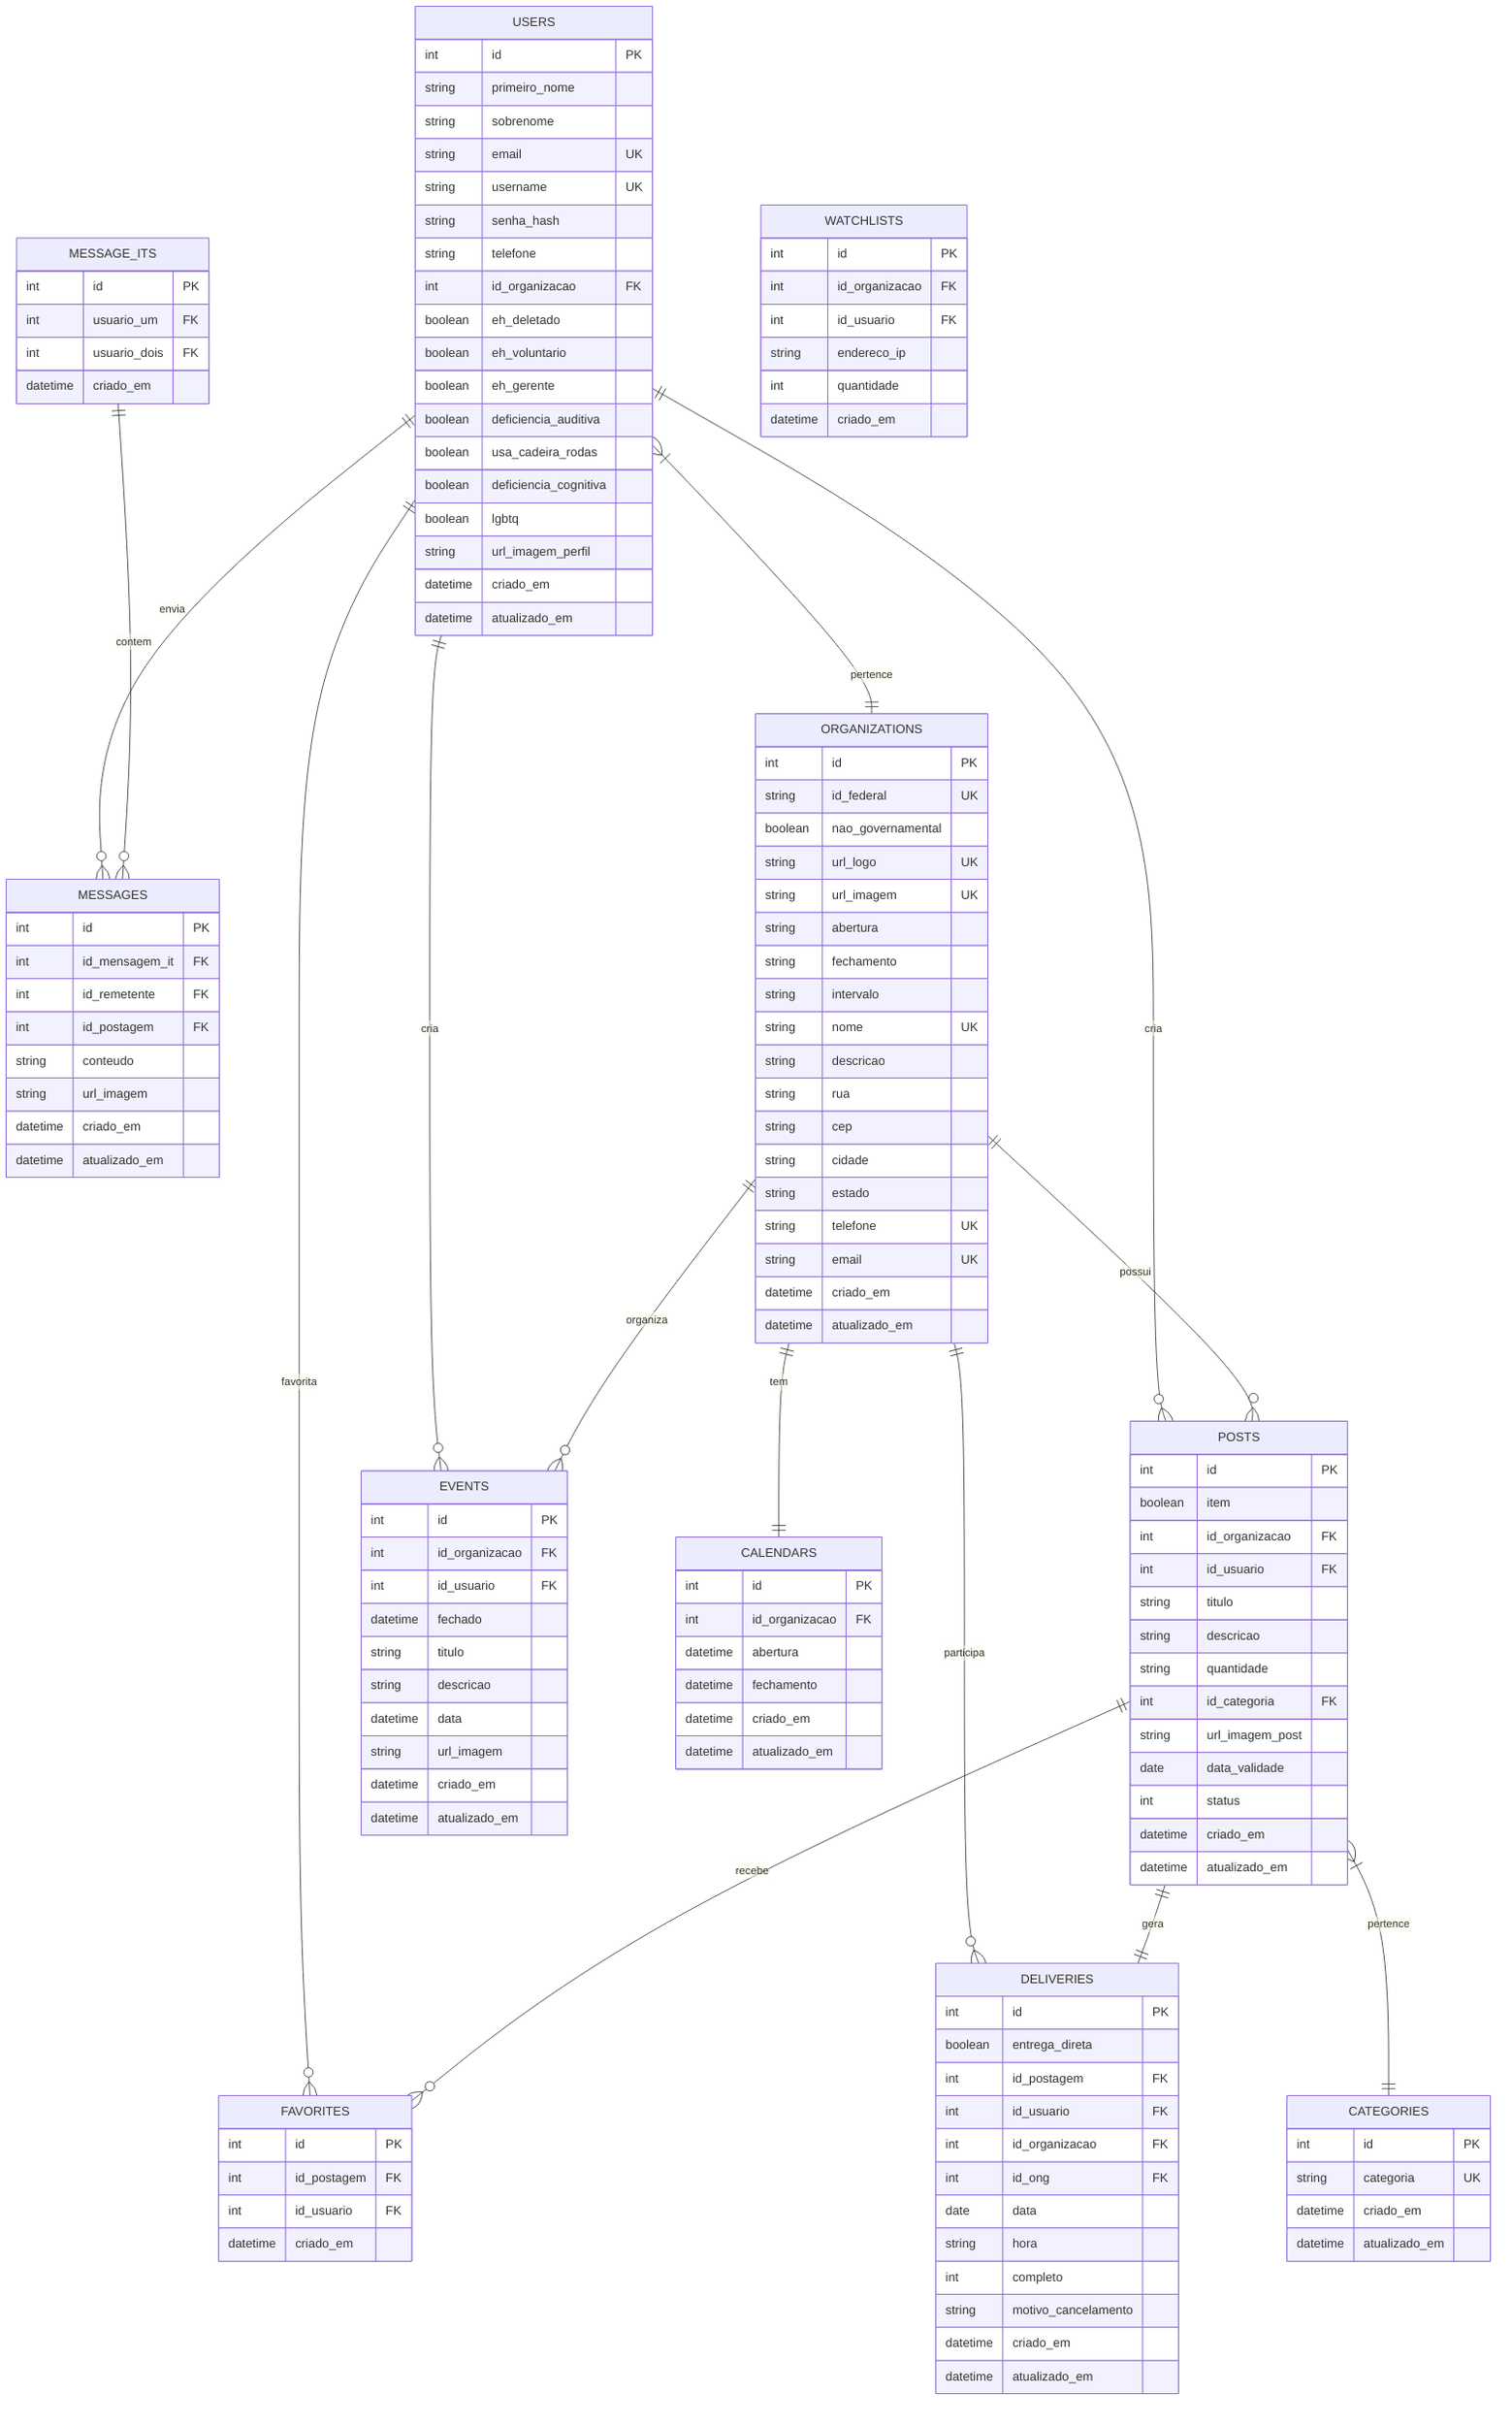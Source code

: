erDiagram
    USERS ||--o{ POSTS : "cria"
    USERS ||--o{ EVENTS : "cria"
    USERS ||--o{ FAVORITES : "favorita"
    USERS ||--o{ MESSAGES : "envia"
    USERS }|--|| ORGANIZATIONS : "pertence"
    USERS {
        int id PK
        string primeiro_nome
        string sobrenome
        string email UK
        string username UK
        string senha_hash
        string telefone
        int id_organizacao FK
        boolean eh_deletado
        boolean eh_voluntario
        boolean eh_gerente
        boolean deficiencia_auditiva
        boolean usa_cadeira_rodas
        boolean deficiencia_cognitiva
        boolean lgbtq
        string url_imagem_perfil
        datetime criado_em
        datetime atualizado_em
    }

    ORGANIZATIONS ||--o{ POSTS : "possui"
    ORGANIZATIONS ||--o{ EVENTS : "organiza"
    ORGANIZATIONS ||--|| CALENDARS : "tem"
    ORGANIZATIONS ||--o{ DELIVERIES : "participa"
    ORGANIZATIONS {
        int id PK
        string id_federal UK
        boolean nao_governamental
        string url_logo UK
        string url_imagem UK
        string abertura
        string fechamento
        string intervalo
        string nome UK
        string descricao
        string rua
        string cep
        string cidade
        string estado
        string telefone UK
        string email UK
        datetime criado_em
        datetime atualizado_em
    }

    POSTS ||--o{ FAVORITES : "recebe"
    POSTS ||--|| DELIVERIES : "gera"
    POSTS }|--|| CATEGORIES : "pertence"
    POSTS {
        int id PK
        boolean item
        int id_organizacao FK
        int id_usuario FK
        string titulo
        string descricao
        string quantidade
        int id_categoria FK
        string url_imagem_post
        date data_validade
        int status
        datetime criado_em
        datetime atualizado_em
    }

    CATEGORIES {
        int id PK
        string categoria UK
        datetime criado_em
        datetime atualizado_em
    }

    EVENTS {
        int id PK
        int id_organizacao FK
        int id_usuario FK
        datetime fechado
        string titulo
        string descricao
        datetime data
        string url_imagem
        datetime criado_em
        datetime atualizado_em
    }

    CALENDARS {
        int id PK
        int id_organizacao FK
        datetime abertura
        datetime fechamento
        datetime criado_em
        datetime atualizado_em
    }

    MESSAGE_ITS ||--o{ MESSAGES : "contem"
    MESSAGE_ITS {
        int id PK
        int usuario_um FK
        int usuario_dois FK
        datetime criado_em
    }

    MESSAGES {
        int id PK
        int id_mensagem_it FK
        int id_remetente FK
        int id_postagem FK
        string conteudo
        string url_imagem
        datetime criado_em
        datetime atualizado_em
    }

    DELIVERIES {
        int id PK
        boolean entrega_direta
        int id_postagem FK
        int id_usuario FK
        int id_organizacao FK
        int id_ong FK
        date data
        string hora
        int completo
        string motivo_cancelamento
        datetime criado_em
        datetime atualizado_em
    }

    WATCHLISTS {
        int id PK
        int id_organizacao FK
        int id_usuario FK
        string endereco_ip
        int quantidade
        datetime criado_em
    }

    FAVORITES {
        int id PK
        int id_postagem FK
        int id_usuario FK
        datetime criado_em
    }